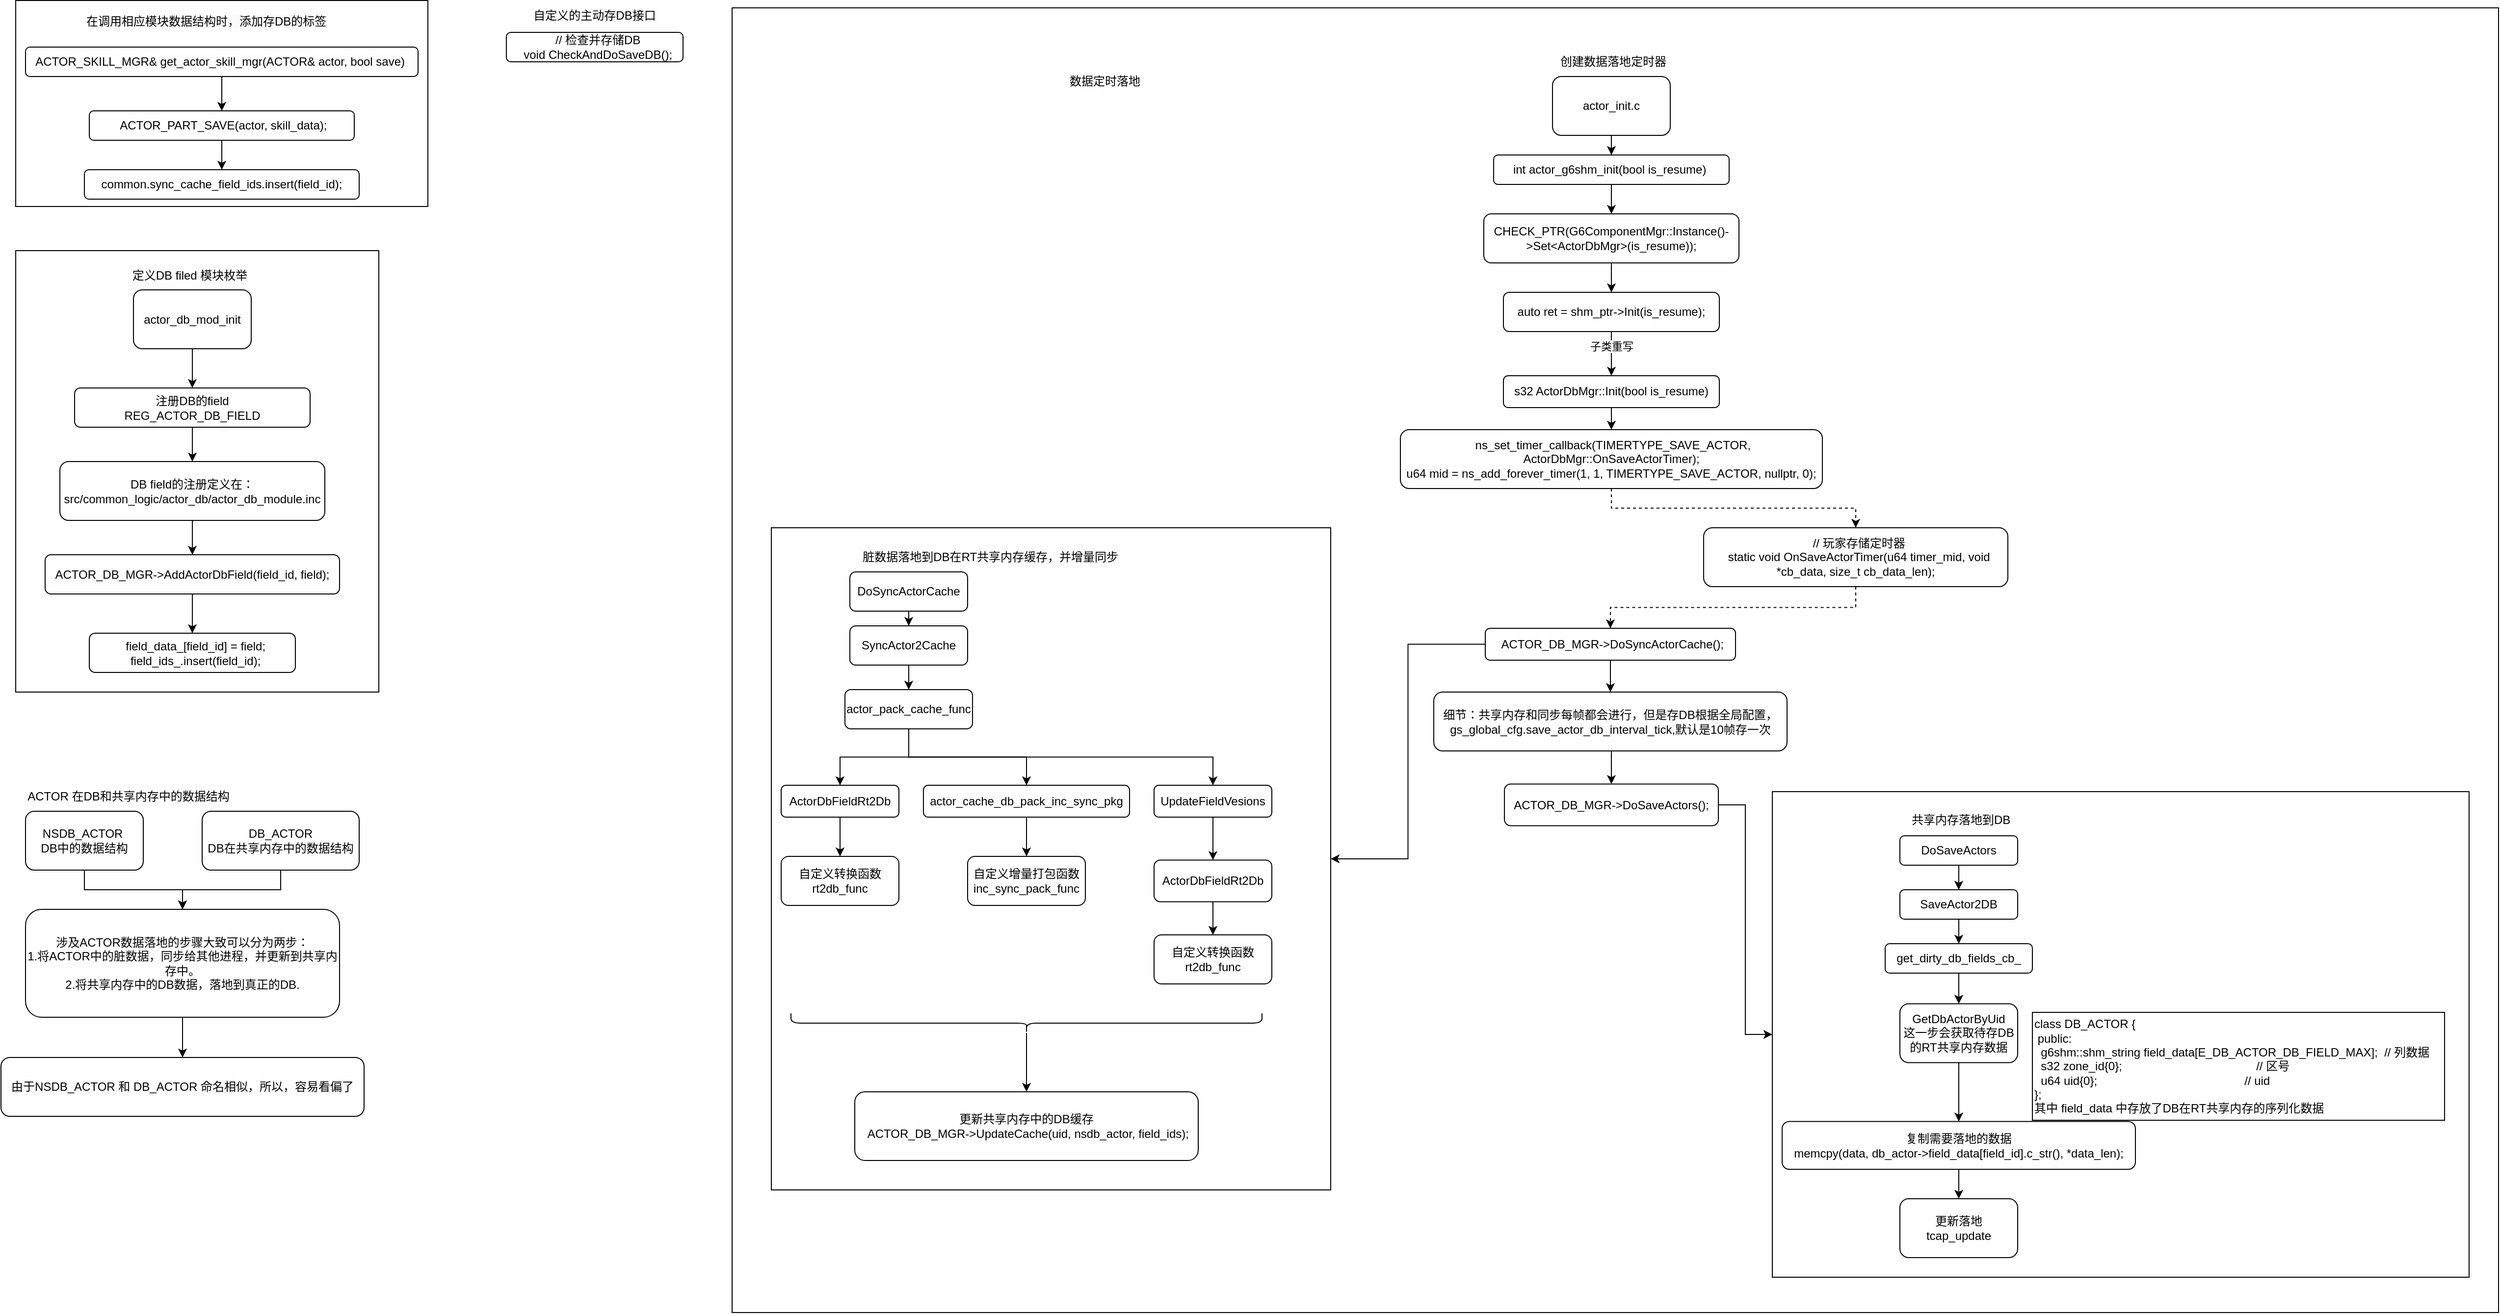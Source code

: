 <mxfile version="26.0.6">
  <diagram name="第 1 页" id="8cFtf-UiOnAKoCmu1fZL">
    <mxGraphModel dx="4827" dy="2125" grid="1" gridSize="10" guides="1" tooltips="1" connect="1" arrows="1" fold="1" page="1" pageScale="1" pageWidth="827" pageHeight="1169" math="0" shadow="0">
      <root>
        <mxCell id="0" />
        <mxCell id="1" parent="0" />
        <mxCell id="C0QmIfeoY1ldJ2bSpZcB-1" value="&lt;div&gt;&amp;nbsp; // 检查并存储DB&lt;/div&gt;&lt;div&gt;&amp;nbsp; void CheckAndDoSaveDB();&lt;/div&gt;" style="rounded=1;whiteSpace=wrap;html=1;" vertex="1" parent="1">
          <mxGeometry x="-110" y="75" width="180" height="30" as="geometry" />
        </mxCell>
        <mxCell id="C0QmIfeoY1ldJ2bSpZcB-7" value="" style="edgeStyle=orthogonalEdgeStyle;rounded=0;orthogonalLoop=1;jettySize=auto;html=1;" edge="1" parent="1" source="C0QmIfeoY1ldJ2bSpZcB-5" target="C0QmIfeoY1ldJ2bSpZcB-6">
          <mxGeometry relative="1" as="geometry" />
        </mxCell>
        <mxCell id="C0QmIfeoY1ldJ2bSpZcB-5" value="actor_init.c" style="rounded=1;whiteSpace=wrap;html=1;" vertex="1" parent="1">
          <mxGeometry x="956" y="120" width="120" height="60" as="geometry" />
        </mxCell>
        <mxCell id="C0QmIfeoY1ldJ2bSpZcB-9" value="" style="edgeStyle=orthogonalEdgeStyle;rounded=0;orthogonalLoop=1;jettySize=auto;html=1;" edge="1" parent="1" source="C0QmIfeoY1ldJ2bSpZcB-6" target="C0QmIfeoY1ldJ2bSpZcB-8">
          <mxGeometry relative="1" as="geometry" />
        </mxCell>
        <mxCell id="C0QmIfeoY1ldJ2bSpZcB-6" value="int actor_g6shm_init(bool is_resume)&amp;nbsp;" style="whiteSpace=wrap;html=1;rounded=1;" vertex="1" parent="1">
          <mxGeometry x="896" y="200" width="240" height="30" as="geometry" />
        </mxCell>
        <mxCell id="C0QmIfeoY1ldJ2bSpZcB-11" value="" style="edgeStyle=orthogonalEdgeStyle;rounded=0;orthogonalLoop=1;jettySize=auto;html=1;" edge="1" parent="1" source="C0QmIfeoY1ldJ2bSpZcB-8" target="C0QmIfeoY1ldJ2bSpZcB-10">
          <mxGeometry relative="1" as="geometry" />
        </mxCell>
        <mxCell id="C0QmIfeoY1ldJ2bSpZcB-8" value="CHECK_PTR(G6ComponentMgr::Instance()-&amp;gt;Set&amp;lt;ActorDbMgr&amp;gt;(is_resume));" style="whiteSpace=wrap;html=1;rounded=1;" vertex="1" parent="1">
          <mxGeometry x="886" y="260" width="260" height="50" as="geometry" />
        </mxCell>
        <mxCell id="C0QmIfeoY1ldJ2bSpZcB-13" value="" style="edgeStyle=orthogonalEdgeStyle;rounded=0;orthogonalLoop=1;jettySize=auto;html=1;" edge="1" parent="1" source="C0QmIfeoY1ldJ2bSpZcB-10" target="C0QmIfeoY1ldJ2bSpZcB-12">
          <mxGeometry relative="1" as="geometry" />
        </mxCell>
        <mxCell id="C0QmIfeoY1ldJ2bSpZcB-14" value="子类重写" style="edgeLabel;html=1;align=center;verticalAlign=middle;resizable=0;points=[];" vertex="1" connectable="0" parent="C0QmIfeoY1ldJ2bSpZcB-13">
          <mxGeometry x="-0.341" relative="1" as="geometry">
            <mxPoint as="offset" />
          </mxGeometry>
        </mxCell>
        <mxCell id="C0QmIfeoY1ldJ2bSpZcB-10" value="auto ret = shm_ptr-&amp;gt;Init(is_resume);" style="whiteSpace=wrap;html=1;rounded=1;" vertex="1" parent="1">
          <mxGeometry x="906" y="340" width="220" height="40" as="geometry" />
        </mxCell>
        <mxCell id="C0QmIfeoY1ldJ2bSpZcB-16" value="" style="edgeStyle=orthogonalEdgeStyle;rounded=0;orthogonalLoop=1;jettySize=auto;html=1;" edge="1" parent="1" source="C0QmIfeoY1ldJ2bSpZcB-12" target="C0QmIfeoY1ldJ2bSpZcB-15">
          <mxGeometry relative="1" as="geometry" />
        </mxCell>
        <mxCell id="C0QmIfeoY1ldJ2bSpZcB-12" value="s32 ActorDbMgr::Init(bool is_resume)" style="whiteSpace=wrap;html=1;rounded=1;" vertex="1" parent="1">
          <mxGeometry x="906" y="425" width="220" height="32.5" as="geometry" />
        </mxCell>
        <mxCell id="C0QmIfeoY1ldJ2bSpZcB-102" style="edgeStyle=orthogonalEdgeStyle;rounded=0;orthogonalLoop=1;jettySize=auto;html=1;entryX=0.5;entryY=0;entryDx=0;entryDy=0;dashed=1;" edge="1" parent="1" source="C0QmIfeoY1ldJ2bSpZcB-15" target="C0QmIfeoY1ldJ2bSpZcB-101">
          <mxGeometry relative="1" as="geometry" />
        </mxCell>
        <mxCell id="C0QmIfeoY1ldJ2bSpZcB-15" value="&amp;nbsp;ns_set_timer_callback(TIMERTYPE_SAVE_ACTOR, ActorDbMgr::OnSaveActorTimer);&lt;div&gt;u64 mid = ns_add_forever_timer(1, 1, TIMERTYPE_SAVE_ACTOR, nullptr, 0);&lt;/div&gt;" style="whiteSpace=wrap;html=1;rounded=1;" vertex="1" parent="1">
          <mxGeometry x="801" y="480" width="430" height="60" as="geometry" />
        </mxCell>
        <mxCell id="C0QmIfeoY1ldJ2bSpZcB-22" style="edgeStyle=orthogonalEdgeStyle;rounded=0;orthogonalLoop=1;jettySize=auto;html=1;entryX=0.5;entryY=0;entryDx=0;entryDy=0;" edge="1" parent="1" source="C0QmIfeoY1ldJ2bSpZcB-17" target="C0QmIfeoY1ldJ2bSpZcB-21">
          <mxGeometry relative="1" as="geometry" />
        </mxCell>
        <mxCell id="C0QmIfeoY1ldJ2bSpZcB-97" style="edgeStyle=orthogonalEdgeStyle;rounded=0;orthogonalLoop=1;jettySize=auto;html=1;" edge="1" parent="1" source="C0QmIfeoY1ldJ2bSpZcB-17" target="C0QmIfeoY1ldJ2bSpZcB-93">
          <mxGeometry relative="1" as="geometry" />
        </mxCell>
        <mxCell id="C0QmIfeoY1ldJ2bSpZcB-17" value="&amp;nbsp;ACTOR_DB_MGR-&amp;gt;DoSyncActorCache();" style="whiteSpace=wrap;html=1;rounded=1;" vertex="1" parent="1">
          <mxGeometry x="887.5" y="682.5" width="255" height="32.5" as="geometry" />
        </mxCell>
        <mxCell id="C0QmIfeoY1ldJ2bSpZcB-96" style="edgeStyle=orthogonalEdgeStyle;rounded=0;orthogonalLoop=1;jettySize=auto;html=1;exitX=1;exitY=0.5;exitDx=0;exitDy=0;entryX=0;entryY=0.5;entryDx=0;entryDy=0;" edge="1" parent="1" source="C0QmIfeoY1ldJ2bSpZcB-19" target="C0QmIfeoY1ldJ2bSpZcB-94">
          <mxGeometry relative="1" as="geometry" />
        </mxCell>
        <mxCell id="C0QmIfeoY1ldJ2bSpZcB-19" value="&lt;div&gt;&lt;span style=&quot;background-color: transparent; color: light-dark(rgb(0, 0, 0), rgb(255, 255, 255));&quot;&gt;ACTOR_DB_MGR-&amp;gt;DoSaveActors();&lt;/span&gt;&lt;/div&gt;" style="whiteSpace=wrap;html=1;rounded=1;" vertex="1" parent="1">
          <mxGeometry x="907" y="841.25" width="218" height="42.5" as="geometry" />
        </mxCell>
        <mxCell id="C0QmIfeoY1ldJ2bSpZcB-23" style="edgeStyle=orthogonalEdgeStyle;rounded=0;orthogonalLoop=1;jettySize=auto;html=1;exitX=0.5;exitY=1;exitDx=0;exitDy=0;entryX=0.5;entryY=0;entryDx=0;entryDy=0;" edge="1" parent="1" source="C0QmIfeoY1ldJ2bSpZcB-21" target="C0QmIfeoY1ldJ2bSpZcB-19">
          <mxGeometry relative="1" as="geometry" />
        </mxCell>
        <mxCell id="C0QmIfeoY1ldJ2bSpZcB-21" value="细节：共享内存和同步每帧都会进行，但是存DB根据全局配置，gs_global_cfg.save_actor_db_interval_tick,默认是10帧存一次" style="rounded=1;whiteSpace=wrap;html=1;" vertex="1" parent="1">
          <mxGeometry x="835" y="747.5" width="360" height="60" as="geometry" />
        </mxCell>
        <mxCell id="C0QmIfeoY1ldJ2bSpZcB-27" value="" style="edgeStyle=orthogonalEdgeStyle;rounded=0;orthogonalLoop=1;jettySize=auto;html=1;" edge="1" parent="1" source="C0QmIfeoY1ldJ2bSpZcB-24" target="C0QmIfeoY1ldJ2bSpZcB-26">
          <mxGeometry relative="1" as="geometry" />
        </mxCell>
        <mxCell id="C0QmIfeoY1ldJ2bSpZcB-24" value="DoSyncActorCache" style="rounded=1;whiteSpace=wrap;html=1;" vertex="1" parent="1">
          <mxGeometry x="240" y="625" width="120" height="40" as="geometry" />
        </mxCell>
        <mxCell id="C0QmIfeoY1ldJ2bSpZcB-47" value="" style="edgeStyle=orthogonalEdgeStyle;rounded=0;orthogonalLoop=1;jettySize=auto;html=1;" edge="1" parent="1" source="C0QmIfeoY1ldJ2bSpZcB-25" target="C0QmIfeoY1ldJ2bSpZcB-46">
          <mxGeometry relative="1" as="geometry" />
        </mxCell>
        <mxCell id="C0QmIfeoY1ldJ2bSpZcB-25" value="DoSaveActors" style="rounded=1;whiteSpace=wrap;html=1;" vertex="1" parent="1">
          <mxGeometry x="1310" y="894" width="120" height="30" as="geometry" />
        </mxCell>
        <mxCell id="C0QmIfeoY1ldJ2bSpZcB-29" value="" style="edgeStyle=orthogonalEdgeStyle;rounded=0;orthogonalLoop=1;jettySize=auto;html=1;" edge="1" parent="1" source="C0QmIfeoY1ldJ2bSpZcB-26" target="C0QmIfeoY1ldJ2bSpZcB-28">
          <mxGeometry relative="1" as="geometry" />
        </mxCell>
        <mxCell id="C0QmIfeoY1ldJ2bSpZcB-26" value="SyncActor2Cache" style="whiteSpace=wrap;html=1;rounded=1;" vertex="1" parent="1">
          <mxGeometry x="240" y="680" width="120" height="40" as="geometry" />
        </mxCell>
        <mxCell id="C0QmIfeoY1ldJ2bSpZcB-31" value="" style="edgeStyle=orthogonalEdgeStyle;rounded=0;orthogonalLoop=1;jettySize=auto;html=1;" edge="1" parent="1" source="C0QmIfeoY1ldJ2bSpZcB-28" target="C0QmIfeoY1ldJ2bSpZcB-30">
          <mxGeometry relative="1" as="geometry" />
        </mxCell>
        <mxCell id="C0QmIfeoY1ldJ2bSpZcB-43" style="edgeStyle=orthogonalEdgeStyle;rounded=0;orthogonalLoop=1;jettySize=auto;html=1;entryX=0.5;entryY=0;entryDx=0;entryDy=0;" edge="1" parent="1" source="C0QmIfeoY1ldJ2bSpZcB-28" target="C0QmIfeoY1ldJ2bSpZcB-32">
          <mxGeometry relative="1" as="geometry" />
        </mxCell>
        <mxCell id="C0QmIfeoY1ldJ2bSpZcB-44" style="edgeStyle=orthogonalEdgeStyle;rounded=0;orthogonalLoop=1;jettySize=auto;html=1;exitX=0.5;exitY=1;exitDx=0;exitDy=0;" edge="1" parent="1" source="C0QmIfeoY1ldJ2bSpZcB-28" target="C0QmIfeoY1ldJ2bSpZcB-38">
          <mxGeometry relative="1" as="geometry" />
        </mxCell>
        <mxCell id="C0QmIfeoY1ldJ2bSpZcB-28" value="actor_pack_cache_func" style="whiteSpace=wrap;html=1;rounded=1;" vertex="1" parent="1">
          <mxGeometry x="235" y="745" width="130" height="40" as="geometry" />
        </mxCell>
        <mxCell id="C0QmIfeoY1ldJ2bSpZcB-37" value="" style="edgeStyle=orthogonalEdgeStyle;rounded=0;orthogonalLoop=1;jettySize=auto;html=1;" edge="1" parent="1" source="C0QmIfeoY1ldJ2bSpZcB-30" target="C0QmIfeoY1ldJ2bSpZcB-36">
          <mxGeometry relative="1" as="geometry" />
        </mxCell>
        <mxCell id="C0QmIfeoY1ldJ2bSpZcB-30" value="ActorDbFieldRt2Db" style="whiteSpace=wrap;html=1;rounded=1;" vertex="1" parent="1">
          <mxGeometry x="170" y="842.5" width="120" height="32.5" as="geometry" />
        </mxCell>
        <mxCell id="C0QmIfeoY1ldJ2bSpZcB-35" value="" style="edgeStyle=orthogonalEdgeStyle;rounded=0;orthogonalLoop=1;jettySize=auto;html=1;" edge="1" parent="1" source="C0QmIfeoY1ldJ2bSpZcB-32" target="C0QmIfeoY1ldJ2bSpZcB-34">
          <mxGeometry relative="1" as="geometry" />
        </mxCell>
        <mxCell id="C0QmIfeoY1ldJ2bSpZcB-32" value="actor_cache_db_pack_inc_sync_pkg" style="whiteSpace=wrap;html=1;rounded=1;" vertex="1" parent="1">
          <mxGeometry x="315" y="842.5" width="210" height="32.5" as="geometry" />
        </mxCell>
        <mxCell id="C0QmIfeoY1ldJ2bSpZcB-34" value="&lt;div&gt;自定义增量打包函数&lt;/div&gt;inc_sync_pack_func" style="whiteSpace=wrap;html=1;rounded=1;" vertex="1" parent="1">
          <mxGeometry x="360" y="915" width="120" height="50" as="geometry" />
        </mxCell>
        <mxCell id="C0QmIfeoY1ldJ2bSpZcB-36" value="&lt;div&gt;自定义转换函数&lt;/div&gt;rt2db_func" style="whiteSpace=wrap;html=1;rounded=1;" vertex="1" parent="1">
          <mxGeometry x="170" y="915" width="120" height="50" as="geometry" />
        </mxCell>
        <mxCell id="C0QmIfeoY1ldJ2bSpZcB-40" value="" style="edgeStyle=orthogonalEdgeStyle;rounded=0;orthogonalLoop=1;jettySize=auto;html=1;" edge="1" parent="1" source="C0QmIfeoY1ldJ2bSpZcB-38" target="C0QmIfeoY1ldJ2bSpZcB-39">
          <mxGeometry relative="1" as="geometry" />
        </mxCell>
        <mxCell id="C0QmIfeoY1ldJ2bSpZcB-38" value="UpdateFieldVesions" style="rounded=1;whiteSpace=wrap;html=1;" vertex="1" parent="1">
          <mxGeometry x="550" y="842.5" width="120" height="32.5" as="geometry" />
        </mxCell>
        <mxCell id="C0QmIfeoY1ldJ2bSpZcB-42" value="" style="edgeStyle=orthogonalEdgeStyle;rounded=0;orthogonalLoop=1;jettySize=auto;html=1;" edge="1" parent="1" source="C0QmIfeoY1ldJ2bSpZcB-39" target="C0QmIfeoY1ldJ2bSpZcB-41">
          <mxGeometry relative="1" as="geometry" />
        </mxCell>
        <mxCell id="C0QmIfeoY1ldJ2bSpZcB-39" value="ActorDbFieldRt2Db" style="whiteSpace=wrap;html=1;rounded=1;" vertex="1" parent="1">
          <mxGeometry x="550" y="918.75" width="120" height="42.5" as="geometry" />
        </mxCell>
        <mxCell id="C0QmIfeoY1ldJ2bSpZcB-41" value="&lt;div&gt;自定义转换函数&lt;/div&gt;rt2db_func" style="whiteSpace=wrap;html=1;rounded=1;" vertex="1" parent="1">
          <mxGeometry x="550" y="995" width="120" height="50" as="geometry" />
        </mxCell>
        <mxCell id="C0QmIfeoY1ldJ2bSpZcB-45" value="脏数据落地到DB在RT共享内存缓存，并增量同步&amp;nbsp;" style="text;html=1;align=center;verticalAlign=middle;whiteSpace=wrap;rounded=0;" vertex="1" parent="1">
          <mxGeometry x="240" y="595" width="290" height="30" as="geometry" />
        </mxCell>
        <mxCell id="C0QmIfeoY1ldJ2bSpZcB-49" value="" style="edgeStyle=orthogonalEdgeStyle;rounded=0;orthogonalLoop=1;jettySize=auto;html=1;" edge="1" parent="1" source="C0QmIfeoY1ldJ2bSpZcB-46" target="C0QmIfeoY1ldJ2bSpZcB-48">
          <mxGeometry relative="1" as="geometry" />
        </mxCell>
        <mxCell id="C0QmIfeoY1ldJ2bSpZcB-46" value="SaveActor2DB" style="whiteSpace=wrap;html=1;rounded=1;" vertex="1" parent="1">
          <mxGeometry x="1310" y="949" width="120" height="30" as="geometry" />
        </mxCell>
        <mxCell id="C0QmIfeoY1ldJ2bSpZcB-51" value="" style="edgeStyle=orthogonalEdgeStyle;rounded=0;orthogonalLoop=1;jettySize=auto;html=1;" edge="1" parent="1" source="C0QmIfeoY1ldJ2bSpZcB-48" target="C0QmIfeoY1ldJ2bSpZcB-50">
          <mxGeometry relative="1" as="geometry" />
        </mxCell>
        <mxCell id="C0QmIfeoY1ldJ2bSpZcB-48" value="get_dirty_db_fields_cb_" style="whiteSpace=wrap;html=1;rounded=1;" vertex="1" parent="1">
          <mxGeometry x="1295" y="1004" width="150" height="30" as="geometry" />
        </mxCell>
        <mxCell id="C0QmIfeoY1ldJ2bSpZcB-53" value="" style="edgeStyle=orthogonalEdgeStyle;rounded=0;orthogonalLoop=1;jettySize=auto;html=1;" edge="1" parent="1" source="C0QmIfeoY1ldJ2bSpZcB-50" target="C0QmIfeoY1ldJ2bSpZcB-52">
          <mxGeometry relative="1" as="geometry" />
        </mxCell>
        <mxCell id="C0QmIfeoY1ldJ2bSpZcB-50" value="GetDbActorByUid&lt;div&gt;这一步会获取待存DB的RT共享内存数据&lt;/div&gt;" style="whiteSpace=wrap;html=1;rounded=1;" vertex="1" parent="1">
          <mxGeometry x="1310" y="1065.25" width="120" height="60" as="geometry" />
        </mxCell>
        <mxCell id="C0QmIfeoY1ldJ2bSpZcB-55" value="" style="edgeStyle=orthogonalEdgeStyle;rounded=0;orthogonalLoop=1;jettySize=auto;html=1;" edge="1" parent="1" source="C0QmIfeoY1ldJ2bSpZcB-52" target="C0QmIfeoY1ldJ2bSpZcB-54">
          <mxGeometry relative="1" as="geometry" />
        </mxCell>
        <mxCell id="C0QmIfeoY1ldJ2bSpZcB-52" value="&lt;div&gt;复制需要落地的数据&lt;/div&gt;memcpy(data, db_actor-&amp;gt;field_data[field_id].c_str(), *data_len);" style="whiteSpace=wrap;html=1;rounded=1;" vertex="1" parent="1">
          <mxGeometry x="1190" y="1185.25" width="360" height="48.75" as="geometry" />
        </mxCell>
        <mxCell id="C0QmIfeoY1ldJ2bSpZcB-54" value="&lt;div&gt;更新落地&lt;/div&gt;tcap_update" style="whiteSpace=wrap;html=1;rounded=1;" vertex="1" parent="1">
          <mxGeometry x="1310" y="1264" width="120" height="60" as="geometry" />
        </mxCell>
        <mxCell id="C0QmIfeoY1ldJ2bSpZcB-56" value="&lt;div&gt;class DB_ACTOR {&lt;/div&gt;&lt;div&gt;&amp;nbsp;public:&lt;/div&gt;&lt;div&gt;&amp;nbsp; g6shm::shm_string field_data[E_DB_ACTOR_DB_FIELD_MAX];&amp;nbsp; // 列数据&lt;/div&gt;&lt;div&gt;&amp;nbsp; s32 zone_id{0};&amp;nbsp; &amp;nbsp; &amp;nbsp; &amp;nbsp; &amp;nbsp; &amp;nbsp; &amp;nbsp; &amp;nbsp; &amp;nbsp; &amp;nbsp; &amp;nbsp; &amp;nbsp; &amp;nbsp; &amp;nbsp; &amp;nbsp; &amp;nbsp; &amp;nbsp; &amp;nbsp; &amp;nbsp; &amp;nbsp; &amp;nbsp;// 区号&lt;/div&gt;&lt;div&gt;&amp;nbsp; u64 uid{0};&amp;nbsp; &amp;nbsp; &amp;nbsp; &amp;nbsp; &amp;nbsp; &amp;nbsp; &amp;nbsp; &amp;nbsp; &amp;nbsp; &amp;nbsp; &amp;nbsp; &amp;nbsp; &amp;nbsp; &amp;nbsp; &amp;nbsp; &amp;nbsp; &amp;nbsp; &amp;nbsp; &amp;nbsp; &amp;nbsp; &amp;nbsp; &amp;nbsp; &amp;nbsp;// uid&lt;/div&gt;&lt;div&gt;};&lt;/div&gt;&lt;div&gt;其中 field_data 中存放了DB在RT共享内存的序列化数据&lt;/div&gt;" style="rounded=0;whiteSpace=wrap;html=1;align=left;" vertex="1" parent="1">
          <mxGeometry x="1445" y="1074" width="420" height="110" as="geometry" />
        </mxCell>
        <mxCell id="C0QmIfeoY1ldJ2bSpZcB-57" value="&lt;div&gt;更新共享内存中的DB缓存&lt;/div&gt;&amp;nbsp;ACTOR_DB_MGR-&amp;gt;UpdateCache(uid, nsdb_actor, field_ids);" style="rounded=1;whiteSpace=wrap;html=1;" vertex="1" parent="1">
          <mxGeometry x="245" y="1155" width="350" height="70" as="geometry" />
        </mxCell>
        <mxCell id="C0QmIfeoY1ldJ2bSpZcB-60" style="edgeStyle=orthogonalEdgeStyle;rounded=0;orthogonalLoop=1;jettySize=auto;html=1;entryX=0.5;entryY=0;entryDx=0;entryDy=0;" edge="1" parent="1" source="C0QmIfeoY1ldJ2bSpZcB-58" target="C0QmIfeoY1ldJ2bSpZcB-57">
          <mxGeometry relative="1" as="geometry" />
        </mxCell>
        <mxCell id="C0QmIfeoY1ldJ2bSpZcB-58" value="" style="shape=curlyBracket;whiteSpace=wrap;html=1;rounded=1;flipH=1;labelPosition=right;verticalLabelPosition=middle;align=left;verticalAlign=middle;direction=north;" vertex="1" parent="1">
          <mxGeometry x="180" y="1075" width="480" height="20" as="geometry" />
        </mxCell>
        <mxCell id="C0QmIfeoY1ldJ2bSpZcB-69" value="&lt;div style=&quot;text-align: center;&quot;&gt;&lt;span style=&quot;background-color: transparent; color: light-dark(rgb(0, 0, 0), rgb(255, 255, 255));&quot;&gt;共享内存落地到DB&lt;/span&gt;&lt;/div&gt;" style="text;whiteSpace=wrap;html=1;" vertex="1" parent="1">
          <mxGeometry x="1320" y="864" width="300" height="40" as="geometry" />
        </mxCell>
        <mxCell id="C0QmIfeoY1ldJ2bSpZcB-72" value="" style="edgeStyle=orthogonalEdgeStyle;rounded=0;orthogonalLoop=1;jettySize=auto;html=1;" edge="1" parent="1" source="C0QmIfeoY1ldJ2bSpZcB-70" target="C0QmIfeoY1ldJ2bSpZcB-71">
          <mxGeometry relative="1" as="geometry" />
        </mxCell>
        <mxCell id="C0QmIfeoY1ldJ2bSpZcB-70" value="&lt;div&gt;注册DB的field&lt;/div&gt;REG_ACTOR_DB_FIELD" style="rounded=1;whiteSpace=wrap;html=1;" vertex="1" parent="1">
          <mxGeometry x="-550" y="437.5" width="240" height="40" as="geometry" />
        </mxCell>
        <mxCell id="C0QmIfeoY1ldJ2bSpZcB-76" value="" style="edgeStyle=orthogonalEdgeStyle;rounded=0;orthogonalLoop=1;jettySize=auto;html=1;" edge="1" parent="1" source="C0QmIfeoY1ldJ2bSpZcB-71" target="C0QmIfeoY1ldJ2bSpZcB-75">
          <mxGeometry relative="1" as="geometry" />
        </mxCell>
        <mxCell id="C0QmIfeoY1ldJ2bSpZcB-71" value="DB field的注册定义在：&lt;div&gt;src/common_logic/actor_db/actor_db_module.inc&lt;/div&gt;" style="whiteSpace=wrap;html=1;rounded=1;" vertex="1" parent="1">
          <mxGeometry x="-565" y="512.5" width="270" height="60" as="geometry" />
        </mxCell>
        <mxCell id="C0QmIfeoY1ldJ2bSpZcB-74" style="edgeStyle=orthogonalEdgeStyle;rounded=0;orthogonalLoop=1;jettySize=auto;html=1;entryX=0.5;entryY=0;entryDx=0;entryDy=0;" edge="1" parent="1" source="C0QmIfeoY1ldJ2bSpZcB-73" target="C0QmIfeoY1ldJ2bSpZcB-70">
          <mxGeometry relative="1" as="geometry" />
        </mxCell>
        <mxCell id="C0QmIfeoY1ldJ2bSpZcB-73" value="actor_db_mod_init" style="rounded=1;whiteSpace=wrap;html=1;" vertex="1" parent="1">
          <mxGeometry x="-490" y="337.5" width="120" height="60" as="geometry" />
        </mxCell>
        <mxCell id="C0QmIfeoY1ldJ2bSpZcB-78" value="" style="edgeStyle=orthogonalEdgeStyle;rounded=0;orthogonalLoop=1;jettySize=auto;html=1;" edge="1" parent="1" source="C0QmIfeoY1ldJ2bSpZcB-75" target="C0QmIfeoY1ldJ2bSpZcB-77">
          <mxGeometry relative="1" as="geometry" />
        </mxCell>
        <mxCell id="C0QmIfeoY1ldJ2bSpZcB-75" value="ACTOR_DB_MGR-&amp;gt;AddActorDbField(field_id, field);" style="whiteSpace=wrap;html=1;rounded=1;" vertex="1" parent="1">
          <mxGeometry x="-580" y="607.5" width="300" height="40" as="geometry" />
        </mxCell>
        <mxCell id="C0QmIfeoY1ldJ2bSpZcB-77" value="&lt;div&gt;&amp;nbsp; field_data_[field_id] = field;&lt;/div&gt;&lt;div&gt;&amp;nbsp; field_ids_.insert(field_id);&lt;/div&gt;" style="whiteSpace=wrap;html=1;rounded=1;" vertex="1" parent="1">
          <mxGeometry x="-535" y="687.5" width="210" height="40" as="geometry" />
        </mxCell>
        <mxCell id="C0QmIfeoY1ldJ2bSpZcB-82" value="" style="edgeStyle=orthogonalEdgeStyle;rounded=0;orthogonalLoop=1;jettySize=auto;html=1;" edge="1" parent="1" source="C0QmIfeoY1ldJ2bSpZcB-80" target="C0QmIfeoY1ldJ2bSpZcB-81">
          <mxGeometry relative="1" as="geometry" />
        </mxCell>
        <mxCell id="C0QmIfeoY1ldJ2bSpZcB-80" value="ACTOR_SKILL_MGR&amp;amp; get_actor_skill_mgr(ACTOR&amp;amp; actor, bool save)&amp;nbsp;" style="rounded=1;whiteSpace=wrap;html=1;" vertex="1" parent="1">
          <mxGeometry x="-600" y="90" width="400" height="30" as="geometry" />
        </mxCell>
        <mxCell id="C0QmIfeoY1ldJ2bSpZcB-84" value="" style="edgeStyle=orthogonalEdgeStyle;rounded=0;orthogonalLoop=1;jettySize=auto;html=1;" edge="1" parent="1" source="C0QmIfeoY1ldJ2bSpZcB-81" target="C0QmIfeoY1ldJ2bSpZcB-83">
          <mxGeometry relative="1" as="geometry" />
        </mxCell>
        <mxCell id="C0QmIfeoY1ldJ2bSpZcB-81" value="&amp;nbsp;ACTOR_PART_SAVE(actor, skill_data);" style="whiteSpace=wrap;html=1;rounded=1;" vertex="1" parent="1">
          <mxGeometry x="-535" y="155" width="270" height="30" as="geometry" />
        </mxCell>
        <mxCell id="C0QmIfeoY1ldJ2bSpZcB-83" value="common.sync_cache_field_ids.insert(field_id);" style="whiteSpace=wrap;html=1;rounded=1;" vertex="1" parent="1">
          <mxGeometry x="-540" y="215" width="280" height="30" as="geometry" />
        </mxCell>
        <mxCell id="C0QmIfeoY1ldJ2bSpZcB-85" value="&lt;span style=&quot;color: rgb(0, 0, 0); font-family: Helvetica; font-size: 12px; font-style: normal; font-variant-ligatures: normal; font-variant-caps: normal; font-weight: 400; letter-spacing: normal; orphans: 2; text-align: center; text-indent: 0px; text-transform: none; widows: 2; word-spacing: 0px; -webkit-text-stroke-width: 0px; white-space: normal; background-color: rgb(251, 251, 251); text-decoration-thickness: initial; text-decoration-style: initial; text-decoration-color: initial; float: none; display: inline !important;&quot;&gt;在调用相应模块数据结构时，添加存DB的标签&lt;/span&gt;" style="text;whiteSpace=wrap;html=1;" vertex="1" parent="1">
          <mxGeometry x="-540" y="50" width="275" height="40" as="geometry" />
        </mxCell>
        <mxCell id="C0QmIfeoY1ldJ2bSpZcB-86" value="定义DB filed 模块枚举" style="text;html=1;align=center;verticalAlign=middle;whiteSpace=wrap;rounded=0;" vertex="1" parent="1">
          <mxGeometry x="-505" y="307.5" width="145" height="30" as="geometry" />
        </mxCell>
        <mxCell id="C0QmIfeoY1ldJ2bSpZcB-87" value="" style="rounded=0;whiteSpace=wrap;html=1;fillColor=none;" vertex="1" parent="1">
          <mxGeometry x="-610" y="42.5" width="420" height="210" as="geometry" />
        </mxCell>
        <mxCell id="C0QmIfeoY1ldJ2bSpZcB-88" value="" style="rounded=0;whiteSpace=wrap;html=1;fillColor=none;" vertex="1" parent="1">
          <mxGeometry x="-610" y="297.5" width="370" height="450" as="geometry" />
        </mxCell>
        <mxCell id="C0QmIfeoY1ldJ2bSpZcB-89" value="自定义的主动存DB接口" style="text;html=1;align=center;verticalAlign=middle;whiteSpace=wrap;rounded=0;" vertex="1" parent="1">
          <mxGeometry x="-85" y="42.5" width="130" height="30" as="geometry" />
        </mxCell>
        <mxCell id="C0QmIfeoY1ldJ2bSpZcB-92" value="创建数据落地定时器" style="text;html=1;align=center;verticalAlign=middle;whiteSpace=wrap;rounded=0;" vertex="1" parent="1">
          <mxGeometry x="960" y="90" width="116" height="30" as="geometry" />
        </mxCell>
        <mxCell id="C0QmIfeoY1ldJ2bSpZcB-93" value="" style="rounded=0;whiteSpace=wrap;html=1;fillColor=none;" vertex="1" parent="1">
          <mxGeometry x="160" y="580" width="570" height="675" as="geometry" />
        </mxCell>
        <mxCell id="C0QmIfeoY1ldJ2bSpZcB-94" value="" style="rounded=0;whiteSpace=wrap;html=1;fillColor=none;" vertex="1" parent="1">
          <mxGeometry x="1180" y="849" width="710" height="495" as="geometry" />
        </mxCell>
        <mxCell id="C0QmIfeoY1ldJ2bSpZcB-99" value="数据定时落地" style="text;html=1;align=center;verticalAlign=middle;whiteSpace=wrap;rounded=0;" vertex="1" parent="1">
          <mxGeometry x="295" y="110" width="410" height="30" as="geometry" />
        </mxCell>
        <mxCell id="C0QmIfeoY1ldJ2bSpZcB-103" style="edgeStyle=orthogonalEdgeStyle;rounded=0;orthogonalLoop=1;jettySize=auto;html=1;entryX=0.5;entryY=0;entryDx=0;entryDy=0;dashed=1;" edge="1" parent="1" source="C0QmIfeoY1ldJ2bSpZcB-101" target="C0QmIfeoY1ldJ2bSpZcB-17">
          <mxGeometry relative="1" as="geometry" />
        </mxCell>
        <mxCell id="C0QmIfeoY1ldJ2bSpZcB-101" value="&lt;div&gt;&amp;nbsp; // 玩家存储定时器&lt;/div&gt;&lt;div&gt;&amp;nbsp; static void OnSaveActorTimer(u64 timer_mid, void *cb_data, size_t cb_data_len);&lt;/div&gt;" style="rounded=1;whiteSpace=wrap;html=1;" vertex="1" parent="1">
          <mxGeometry x="1110" y="580" width="310" height="60" as="geometry" />
        </mxCell>
        <mxCell id="C0QmIfeoY1ldJ2bSpZcB-104" value="" style="rounded=0;whiteSpace=wrap;html=1;fillColor=none;" vertex="1" parent="1">
          <mxGeometry x="120" y="50" width="1800" height="1330" as="geometry" />
        </mxCell>
        <mxCell id="C0QmIfeoY1ldJ2bSpZcB-105" value="ACTOR 在DB和共享内存中的数据结构" style="text;html=1;align=center;verticalAlign=middle;whiteSpace=wrap;rounded=0;" vertex="1" parent="1">
          <mxGeometry x="-610" y="839" width="230" height="30" as="geometry" />
        </mxCell>
        <mxCell id="C0QmIfeoY1ldJ2bSpZcB-106" style="edgeStyle=orthogonalEdgeStyle;rounded=0;orthogonalLoop=1;jettySize=auto;html=1;exitX=0.5;exitY=1;exitDx=0;exitDy=0;" edge="1" parent="1" source="C0QmIfeoY1ldJ2bSpZcB-107" target="C0QmIfeoY1ldJ2bSpZcB-111">
          <mxGeometry relative="1" as="geometry" />
        </mxCell>
        <mxCell id="C0QmIfeoY1ldJ2bSpZcB-107" value="NSDB_ACTOR&amp;nbsp;&lt;div&gt;DB中的数据结构&lt;/div&gt;" style="rounded=1;whiteSpace=wrap;html=1;" vertex="1" parent="1">
          <mxGeometry x="-600" y="869" width="120" height="60" as="geometry" />
        </mxCell>
        <mxCell id="C0QmIfeoY1ldJ2bSpZcB-108" style="edgeStyle=orthogonalEdgeStyle;rounded=0;orthogonalLoop=1;jettySize=auto;html=1;entryX=0.5;entryY=0;entryDx=0;entryDy=0;" edge="1" parent="1" source="C0QmIfeoY1ldJ2bSpZcB-109" target="C0QmIfeoY1ldJ2bSpZcB-111">
          <mxGeometry relative="1" as="geometry" />
        </mxCell>
        <mxCell id="C0QmIfeoY1ldJ2bSpZcB-109" value="DB_ACTOR&lt;div&gt;DB在共享内存中的数据结构&lt;/div&gt;" style="rounded=1;whiteSpace=wrap;html=1;" vertex="1" parent="1">
          <mxGeometry x="-420" y="869" width="160" height="60" as="geometry" />
        </mxCell>
        <mxCell id="C0QmIfeoY1ldJ2bSpZcB-110" style="edgeStyle=orthogonalEdgeStyle;rounded=0;orthogonalLoop=1;jettySize=auto;html=1;entryX=0.5;entryY=0;entryDx=0;entryDy=0;" edge="1" parent="1" source="C0QmIfeoY1ldJ2bSpZcB-111" target="C0QmIfeoY1ldJ2bSpZcB-112">
          <mxGeometry relative="1" as="geometry" />
        </mxCell>
        <mxCell id="C0QmIfeoY1ldJ2bSpZcB-111" value="涉及ACTOR数据落地的步骤大致可以分为两步：&lt;div&gt;1.将ACTOR中的脏数据，同步给其他进程，并更新到共享内存中。&lt;/div&gt;&lt;div&gt;2.将共享内存中的DB数据，落地到真正的DB.&lt;/div&gt;" style="rounded=1;whiteSpace=wrap;html=1;" vertex="1" parent="1">
          <mxGeometry x="-600" y="969" width="320" height="110" as="geometry" />
        </mxCell>
        <mxCell id="C0QmIfeoY1ldJ2bSpZcB-112" value="由于NSDB_ACTOR 和 DB_ACTOR 命名相似，所以，容易看偏了" style="rounded=1;whiteSpace=wrap;html=1;" vertex="1" parent="1">
          <mxGeometry x="-625" y="1120" width="370" height="60" as="geometry" />
        </mxCell>
      </root>
    </mxGraphModel>
  </diagram>
</mxfile>
